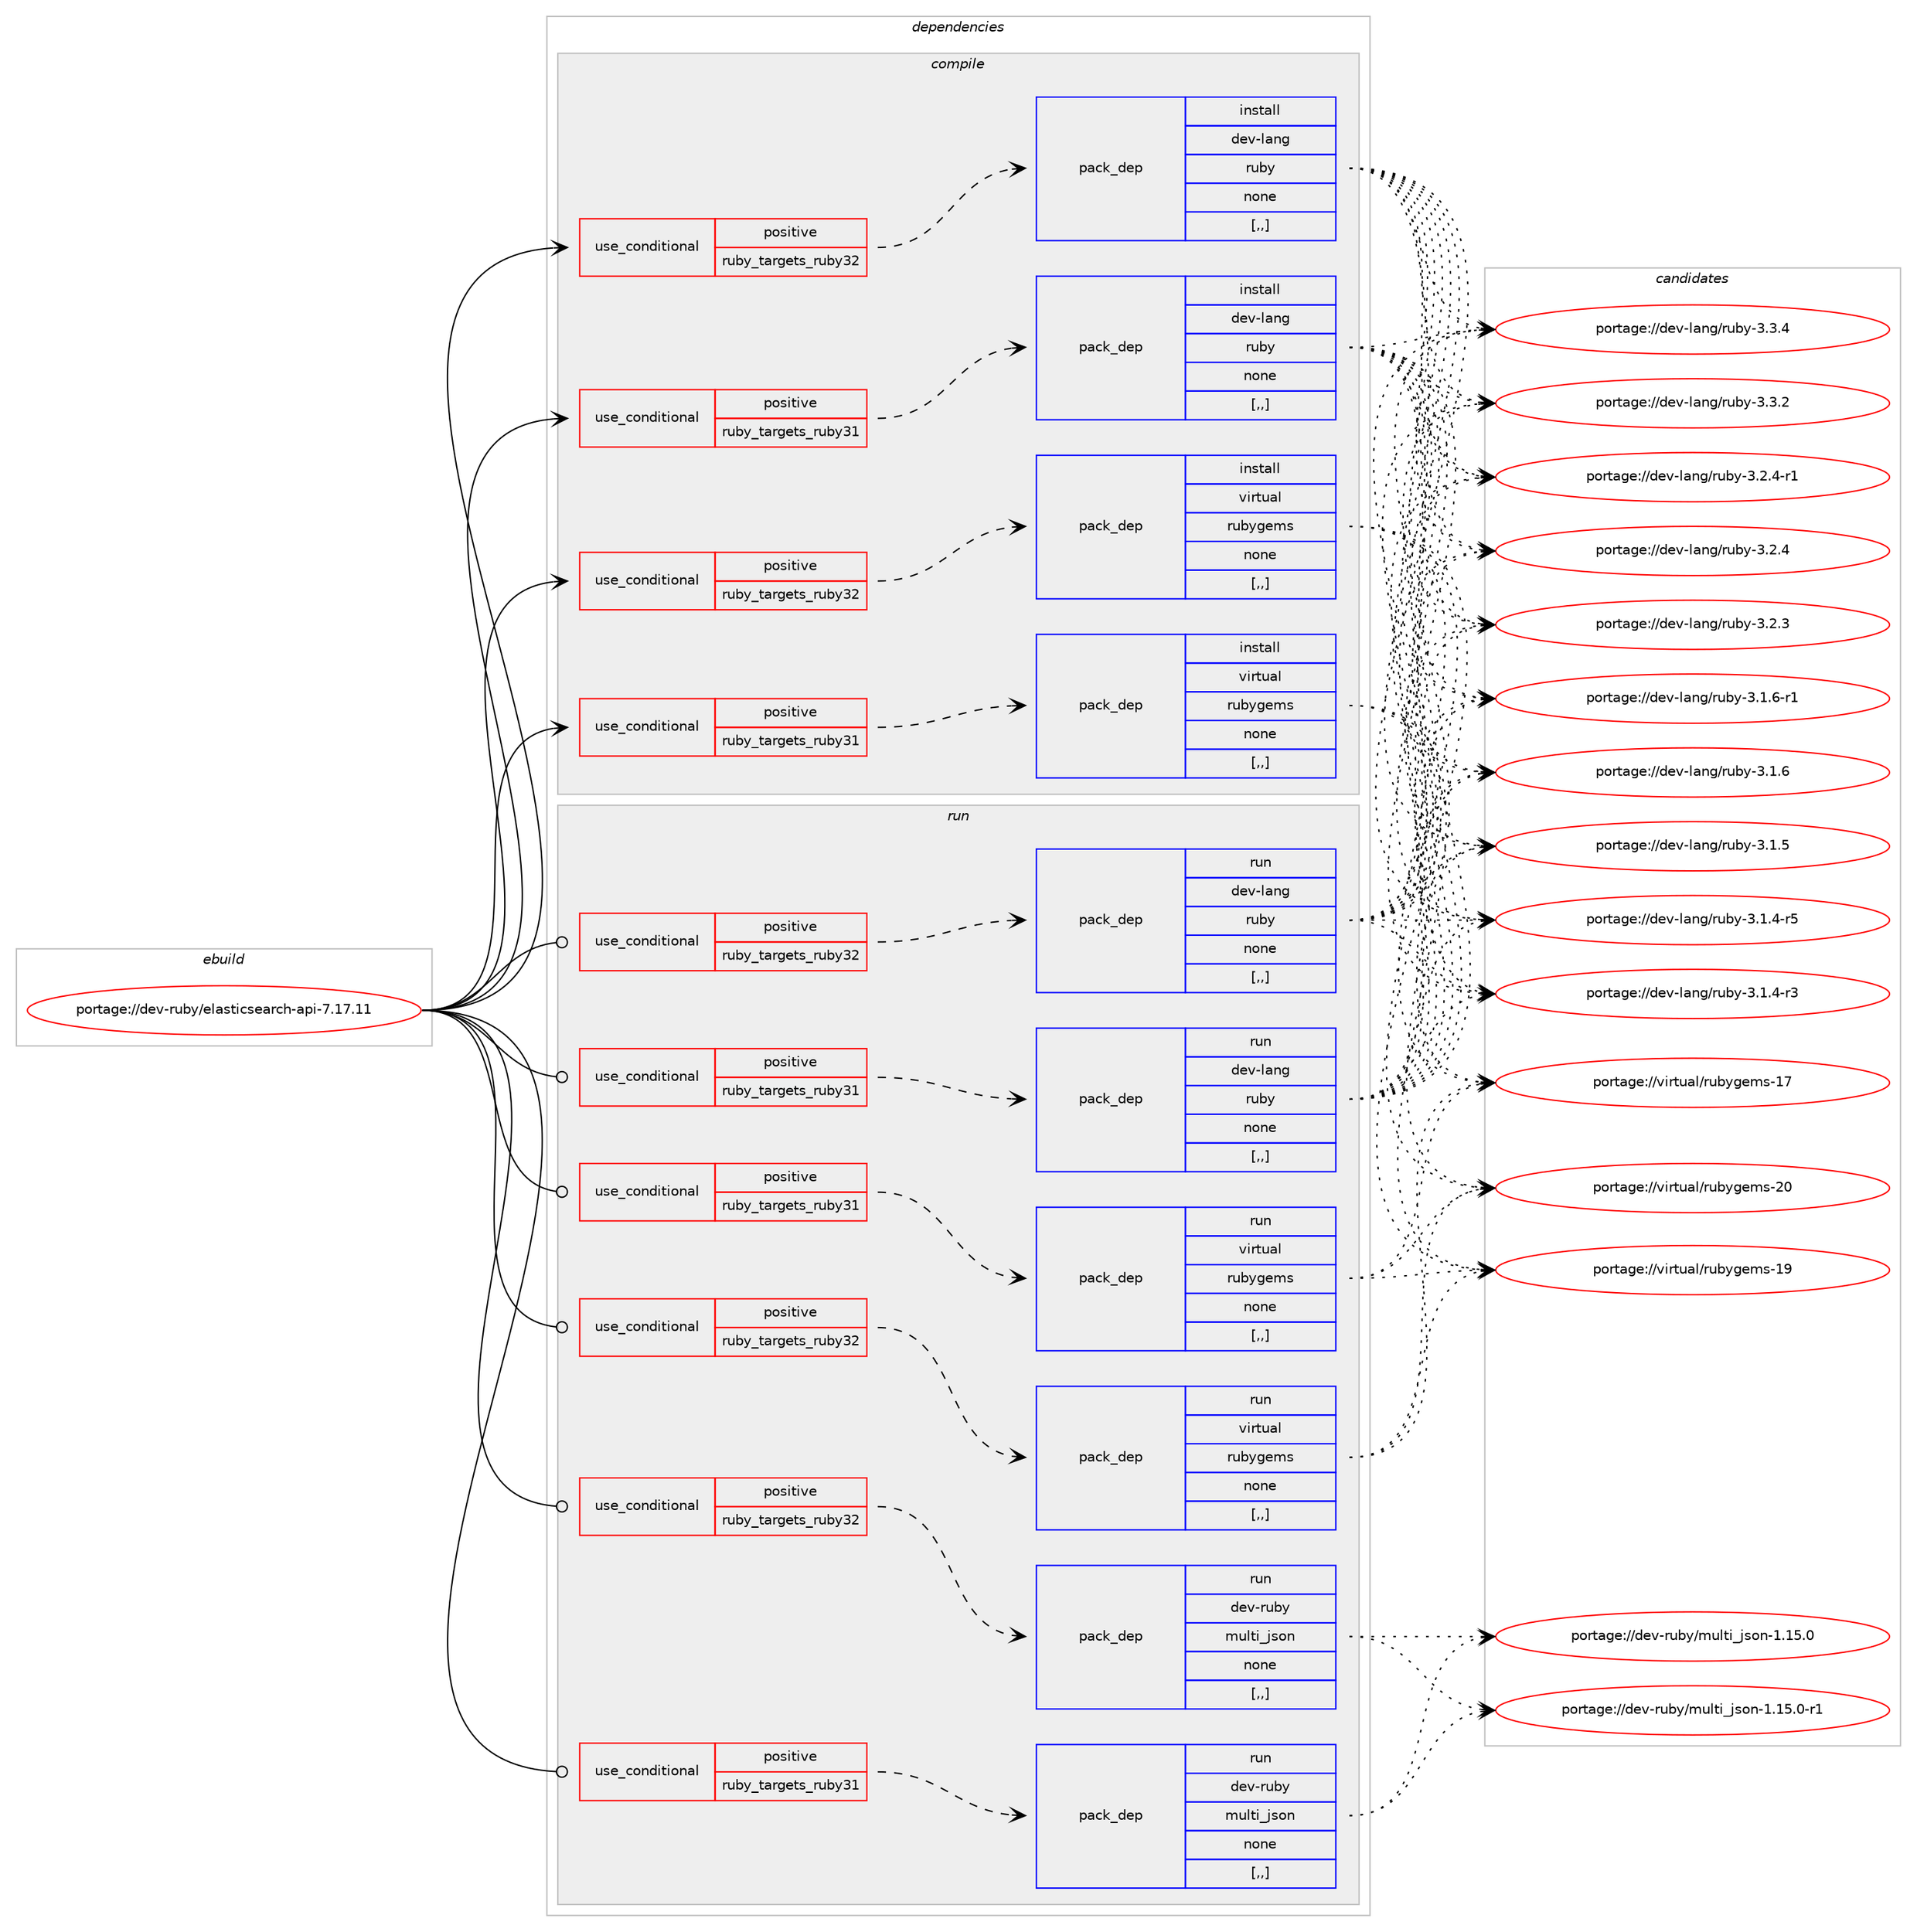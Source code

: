 digraph prolog {

# *************
# Graph options
# *************

newrank=true;
concentrate=true;
compound=true;
graph [rankdir=LR,fontname=Helvetica,fontsize=10,ranksep=1.5];#, ranksep=2.5, nodesep=0.2];
edge  [arrowhead=vee];
node  [fontname=Helvetica,fontsize=10];

# **********
# The ebuild
# **********

subgraph cluster_leftcol {
color=gray;
label=<<i>ebuild</i>>;
id [label="portage://dev-ruby/elasticsearch-api-7.17.11", color=red, width=4, href="../dev-ruby/elasticsearch-api-7.17.11.svg"];
}

# ****************
# The dependencies
# ****************

subgraph cluster_midcol {
color=gray;
label=<<i>dependencies</i>>;
subgraph cluster_compile {
fillcolor="#eeeeee";
style=filled;
label=<<i>compile</i>>;
subgraph cond47017 {
dependency182043 [label=<<TABLE BORDER="0" CELLBORDER="1" CELLSPACING="0" CELLPADDING="4"><TR><TD ROWSPAN="3" CELLPADDING="10">use_conditional</TD></TR><TR><TD>positive</TD></TR><TR><TD>ruby_targets_ruby31</TD></TR></TABLE>>, shape=none, color=red];
subgraph pack133717 {
dependency182044 [label=<<TABLE BORDER="0" CELLBORDER="1" CELLSPACING="0" CELLPADDING="4" WIDTH="220"><TR><TD ROWSPAN="6" CELLPADDING="30">pack_dep</TD></TR><TR><TD WIDTH="110">install</TD></TR><TR><TD>dev-lang</TD></TR><TR><TD>ruby</TD></TR><TR><TD>none</TD></TR><TR><TD>[,,]</TD></TR></TABLE>>, shape=none, color=blue];
}
dependency182043:e -> dependency182044:w [weight=20,style="dashed",arrowhead="vee"];
}
id:e -> dependency182043:w [weight=20,style="solid",arrowhead="vee"];
subgraph cond47018 {
dependency182045 [label=<<TABLE BORDER="0" CELLBORDER="1" CELLSPACING="0" CELLPADDING="4"><TR><TD ROWSPAN="3" CELLPADDING="10">use_conditional</TD></TR><TR><TD>positive</TD></TR><TR><TD>ruby_targets_ruby31</TD></TR></TABLE>>, shape=none, color=red];
subgraph pack133718 {
dependency182046 [label=<<TABLE BORDER="0" CELLBORDER="1" CELLSPACING="0" CELLPADDING="4" WIDTH="220"><TR><TD ROWSPAN="6" CELLPADDING="30">pack_dep</TD></TR><TR><TD WIDTH="110">install</TD></TR><TR><TD>virtual</TD></TR><TR><TD>rubygems</TD></TR><TR><TD>none</TD></TR><TR><TD>[,,]</TD></TR></TABLE>>, shape=none, color=blue];
}
dependency182045:e -> dependency182046:w [weight=20,style="dashed",arrowhead="vee"];
}
id:e -> dependency182045:w [weight=20,style="solid",arrowhead="vee"];
subgraph cond47019 {
dependency182047 [label=<<TABLE BORDER="0" CELLBORDER="1" CELLSPACING="0" CELLPADDING="4"><TR><TD ROWSPAN="3" CELLPADDING="10">use_conditional</TD></TR><TR><TD>positive</TD></TR><TR><TD>ruby_targets_ruby32</TD></TR></TABLE>>, shape=none, color=red];
subgraph pack133719 {
dependency182048 [label=<<TABLE BORDER="0" CELLBORDER="1" CELLSPACING="0" CELLPADDING="4" WIDTH="220"><TR><TD ROWSPAN="6" CELLPADDING="30">pack_dep</TD></TR><TR><TD WIDTH="110">install</TD></TR><TR><TD>dev-lang</TD></TR><TR><TD>ruby</TD></TR><TR><TD>none</TD></TR><TR><TD>[,,]</TD></TR></TABLE>>, shape=none, color=blue];
}
dependency182047:e -> dependency182048:w [weight=20,style="dashed",arrowhead="vee"];
}
id:e -> dependency182047:w [weight=20,style="solid",arrowhead="vee"];
subgraph cond47020 {
dependency182049 [label=<<TABLE BORDER="0" CELLBORDER="1" CELLSPACING="0" CELLPADDING="4"><TR><TD ROWSPAN="3" CELLPADDING="10">use_conditional</TD></TR><TR><TD>positive</TD></TR><TR><TD>ruby_targets_ruby32</TD></TR></TABLE>>, shape=none, color=red];
subgraph pack133720 {
dependency182050 [label=<<TABLE BORDER="0" CELLBORDER="1" CELLSPACING="0" CELLPADDING="4" WIDTH="220"><TR><TD ROWSPAN="6" CELLPADDING="30">pack_dep</TD></TR><TR><TD WIDTH="110">install</TD></TR><TR><TD>virtual</TD></TR><TR><TD>rubygems</TD></TR><TR><TD>none</TD></TR><TR><TD>[,,]</TD></TR></TABLE>>, shape=none, color=blue];
}
dependency182049:e -> dependency182050:w [weight=20,style="dashed",arrowhead="vee"];
}
id:e -> dependency182049:w [weight=20,style="solid",arrowhead="vee"];
}
subgraph cluster_compileandrun {
fillcolor="#eeeeee";
style=filled;
label=<<i>compile and run</i>>;
}
subgraph cluster_run {
fillcolor="#eeeeee";
style=filled;
label=<<i>run</i>>;
subgraph cond47021 {
dependency182051 [label=<<TABLE BORDER="0" CELLBORDER="1" CELLSPACING="0" CELLPADDING="4"><TR><TD ROWSPAN="3" CELLPADDING="10">use_conditional</TD></TR><TR><TD>positive</TD></TR><TR><TD>ruby_targets_ruby31</TD></TR></TABLE>>, shape=none, color=red];
subgraph pack133721 {
dependency182052 [label=<<TABLE BORDER="0" CELLBORDER="1" CELLSPACING="0" CELLPADDING="4" WIDTH="220"><TR><TD ROWSPAN="6" CELLPADDING="30">pack_dep</TD></TR><TR><TD WIDTH="110">run</TD></TR><TR><TD>dev-lang</TD></TR><TR><TD>ruby</TD></TR><TR><TD>none</TD></TR><TR><TD>[,,]</TD></TR></TABLE>>, shape=none, color=blue];
}
dependency182051:e -> dependency182052:w [weight=20,style="dashed",arrowhead="vee"];
}
id:e -> dependency182051:w [weight=20,style="solid",arrowhead="odot"];
subgraph cond47022 {
dependency182053 [label=<<TABLE BORDER="0" CELLBORDER="1" CELLSPACING="0" CELLPADDING="4"><TR><TD ROWSPAN="3" CELLPADDING="10">use_conditional</TD></TR><TR><TD>positive</TD></TR><TR><TD>ruby_targets_ruby31</TD></TR></TABLE>>, shape=none, color=red];
subgraph pack133722 {
dependency182054 [label=<<TABLE BORDER="0" CELLBORDER="1" CELLSPACING="0" CELLPADDING="4" WIDTH="220"><TR><TD ROWSPAN="6" CELLPADDING="30">pack_dep</TD></TR><TR><TD WIDTH="110">run</TD></TR><TR><TD>dev-ruby</TD></TR><TR><TD>multi_json</TD></TR><TR><TD>none</TD></TR><TR><TD>[,,]</TD></TR></TABLE>>, shape=none, color=blue];
}
dependency182053:e -> dependency182054:w [weight=20,style="dashed",arrowhead="vee"];
}
id:e -> dependency182053:w [weight=20,style="solid",arrowhead="odot"];
subgraph cond47023 {
dependency182055 [label=<<TABLE BORDER="0" CELLBORDER="1" CELLSPACING="0" CELLPADDING="4"><TR><TD ROWSPAN="3" CELLPADDING="10">use_conditional</TD></TR><TR><TD>positive</TD></TR><TR><TD>ruby_targets_ruby31</TD></TR></TABLE>>, shape=none, color=red];
subgraph pack133723 {
dependency182056 [label=<<TABLE BORDER="0" CELLBORDER="1" CELLSPACING="0" CELLPADDING="4" WIDTH="220"><TR><TD ROWSPAN="6" CELLPADDING="30">pack_dep</TD></TR><TR><TD WIDTH="110">run</TD></TR><TR><TD>virtual</TD></TR><TR><TD>rubygems</TD></TR><TR><TD>none</TD></TR><TR><TD>[,,]</TD></TR></TABLE>>, shape=none, color=blue];
}
dependency182055:e -> dependency182056:w [weight=20,style="dashed",arrowhead="vee"];
}
id:e -> dependency182055:w [weight=20,style="solid",arrowhead="odot"];
subgraph cond47024 {
dependency182057 [label=<<TABLE BORDER="0" CELLBORDER="1" CELLSPACING="0" CELLPADDING="4"><TR><TD ROWSPAN="3" CELLPADDING="10">use_conditional</TD></TR><TR><TD>positive</TD></TR><TR><TD>ruby_targets_ruby32</TD></TR></TABLE>>, shape=none, color=red];
subgraph pack133724 {
dependency182058 [label=<<TABLE BORDER="0" CELLBORDER="1" CELLSPACING="0" CELLPADDING="4" WIDTH="220"><TR><TD ROWSPAN="6" CELLPADDING="30">pack_dep</TD></TR><TR><TD WIDTH="110">run</TD></TR><TR><TD>dev-lang</TD></TR><TR><TD>ruby</TD></TR><TR><TD>none</TD></TR><TR><TD>[,,]</TD></TR></TABLE>>, shape=none, color=blue];
}
dependency182057:e -> dependency182058:w [weight=20,style="dashed",arrowhead="vee"];
}
id:e -> dependency182057:w [weight=20,style="solid",arrowhead="odot"];
subgraph cond47025 {
dependency182059 [label=<<TABLE BORDER="0" CELLBORDER="1" CELLSPACING="0" CELLPADDING="4"><TR><TD ROWSPAN="3" CELLPADDING="10">use_conditional</TD></TR><TR><TD>positive</TD></TR><TR><TD>ruby_targets_ruby32</TD></TR></TABLE>>, shape=none, color=red];
subgraph pack133725 {
dependency182060 [label=<<TABLE BORDER="0" CELLBORDER="1" CELLSPACING="0" CELLPADDING="4" WIDTH="220"><TR><TD ROWSPAN="6" CELLPADDING="30">pack_dep</TD></TR><TR><TD WIDTH="110">run</TD></TR><TR><TD>dev-ruby</TD></TR><TR><TD>multi_json</TD></TR><TR><TD>none</TD></TR><TR><TD>[,,]</TD></TR></TABLE>>, shape=none, color=blue];
}
dependency182059:e -> dependency182060:w [weight=20,style="dashed",arrowhead="vee"];
}
id:e -> dependency182059:w [weight=20,style="solid",arrowhead="odot"];
subgraph cond47026 {
dependency182061 [label=<<TABLE BORDER="0" CELLBORDER="1" CELLSPACING="0" CELLPADDING="4"><TR><TD ROWSPAN="3" CELLPADDING="10">use_conditional</TD></TR><TR><TD>positive</TD></TR><TR><TD>ruby_targets_ruby32</TD></TR></TABLE>>, shape=none, color=red];
subgraph pack133726 {
dependency182062 [label=<<TABLE BORDER="0" CELLBORDER="1" CELLSPACING="0" CELLPADDING="4" WIDTH="220"><TR><TD ROWSPAN="6" CELLPADDING="30">pack_dep</TD></TR><TR><TD WIDTH="110">run</TD></TR><TR><TD>virtual</TD></TR><TR><TD>rubygems</TD></TR><TR><TD>none</TD></TR><TR><TD>[,,]</TD></TR></TABLE>>, shape=none, color=blue];
}
dependency182061:e -> dependency182062:w [weight=20,style="dashed",arrowhead="vee"];
}
id:e -> dependency182061:w [weight=20,style="solid",arrowhead="odot"];
}
}

# **************
# The candidates
# **************

subgraph cluster_choices {
rank=same;
color=gray;
label=<<i>candidates</i>>;

subgraph choice133717 {
color=black;
nodesep=1;
choice10010111845108971101034711411798121455146514652 [label="portage://dev-lang/ruby-3.3.4", color=red, width=4,href="../dev-lang/ruby-3.3.4.svg"];
choice10010111845108971101034711411798121455146514650 [label="portage://dev-lang/ruby-3.3.2", color=red, width=4,href="../dev-lang/ruby-3.3.2.svg"];
choice100101118451089711010347114117981214551465046524511449 [label="portage://dev-lang/ruby-3.2.4-r1", color=red, width=4,href="../dev-lang/ruby-3.2.4-r1.svg"];
choice10010111845108971101034711411798121455146504652 [label="portage://dev-lang/ruby-3.2.4", color=red, width=4,href="../dev-lang/ruby-3.2.4.svg"];
choice10010111845108971101034711411798121455146504651 [label="portage://dev-lang/ruby-3.2.3", color=red, width=4,href="../dev-lang/ruby-3.2.3.svg"];
choice100101118451089711010347114117981214551464946544511449 [label="portage://dev-lang/ruby-3.1.6-r1", color=red, width=4,href="../dev-lang/ruby-3.1.6-r1.svg"];
choice10010111845108971101034711411798121455146494654 [label="portage://dev-lang/ruby-3.1.6", color=red, width=4,href="../dev-lang/ruby-3.1.6.svg"];
choice10010111845108971101034711411798121455146494653 [label="portage://dev-lang/ruby-3.1.5", color=red, width=4,href="../dev-lang/ruby-3.1.5.svg"];
choice100101118451089711010347114117981214551464946524511453 [label="portage://dev-lang/ruby-3.1.4-r5", color=red, width=4,href="../dev-lang/ruby-3.1.4-r5.svg"];
choice100101118451089711010347114117981214551464946524511451 [label="portage://dev-lang/ruby-3.1.4-r3", color=red, width=4,href="../dev-lang/ruby-3.1.4-r3.svg"];
dependency182044:e -> choice10010111845108971101034711411798121455146514652:w [style=dotted,weight="100"];
dependency182044:e -> choice10010111845108971101034711411798121455146514650:w [style=dotted,weight="100"];
dependency182044:e -> choice100101118451089711010347114117981214551465046524511449:w [style=dotted,weight="100"];
dependency182044:e -> choice10010111845108971101034711411798121455146504652:w [style=dotted,weight="100"];
dependency182044:e -> choice10010111845108971101034711411798121455146504651:w [style=dotted,weight="100"];
dependency182044:e -> choice100101118451089711010347114117981214551464946544511449:w [style=dotted,weight="100"];
dependency182044:e -> choice10010111845108971101034711411798121455146494654:w [style=dotted,weight="100"];
dependency182044:e -> choice10010111845108971101034711411798121455146494653:w [style=dotted,weight="100"];
dependency182044:e -> choice100101118451089711010347114117981214551464946524511453:w [style=dotted,weight="100"];
dependency182044:e -> choice100101118451089711010347114117981214551464946524511451:w [style=dotted,weight="100"];
}
subgraph choice133718 {
color=black;
nodesep=1;
choice118105114116117971084711411798121103101109115455048 [label="portage://virtual/rubygems-20", color=red, width=4,href="../virtual/rubygems-20.svg"];
choice118105114116117971084711411798121103101109115454957 [label="portage://virtual/rubygems-19", color=red, width=4,href="../virtual/rubygems-19.svg"];
choice118105114116117971084711411798121103101109115454955 [label="portage://virtual/rubygems-17", color=red, width=4,href="../virtual/rubygems-17.svg"];
dependency182046:e -> choice118105114116117971084711411798121103101109115455048:w [style=dotted,weight="100"];
dependency182046:e -> choice118105114116117971084711411798121103101109115454957:w [style=dotted,weight="100"];
dependency182046:e -> choice118105114116117971084711411798121103101109115454955:w [style=dotted,weight="100"];
}
subgraph choice133719 {
color=black;
nodesep=1;
choice10010111845108971101034711411798121455146514652 [label="portage://dev-lang/ruby-3.3.4", color=red, width=4,href="../dev-lang/ruby-3.3.4.svg"];
choice10010111845108971101034711411798121455146514650 [label="portage://dev-lang/ruby-3.3.2", color=red, width=4,href="../dev-lang/ruby-3.3.2.svg"];
choice100101118451089711010347114117981214551465046524511449 [label="portage://dev-lang/ruby-3.2.4-r1", color=red, width=4,href="../dev-lang/ruby-3.2.4-r1.svg"];
choice10010111845108971101034711411798121455146504652 [label="portage://dev-lang/ruby-3.2.4", color=red, width=4,href="../dev-lang/ruby-3.2.4.svg"];
choice10010111845108971101034711411798121455146504651 [label="portage://dev-lang/ruby-3.2.3", color=red, width=4,href="../dev-lang/ruby-3.2.3.svg"];
choice100101118451089711010347114117981214551464946544511449 [label="portage://dev-lang/ruby-3.1.6-r1", color=red, width=4,href="../dev-lang/ruby-3.1.6-r1.svg"];
choice10010111845108971101034711411798121455146494654 [label="portage://dev-lang/ruby-3.1.6", color=red, width=4,href="../dev-lang/ruby-3.1.6.svg"];
choice10010111845108971101034711411798121455146494653 [label="portage://dev-lang/ruby-3.1.5", color=red, width=4,href="../dev-lang/ruby-3.1.5.svg"];
choice100101118451089711010347114117981214551464946524511453 [label="portage://dev-lang/ruby-3.1.4-r5", color=red, width=4,href="../dev-lang/ruby-3.1.4-r5.svg"];
choice100101118451089711010347114117981214551464946524511451 [label="portage://dev-lang/ruby-3.1.4-r3", color=red, width=4,href="../dev-lang/ruby-3.1.4-r3.svg"];
dependency182048:e -> choice10010111845108971101034711411798121455146514652:w [style=dotted,weight="100"];
dependency182048:e -> choice10010111845108971101034711411798121455146514650:w [style=dotted,weight="100"];
dependency182048:e -> choice100101118451089711010347114117981214551465046524511449:w [style=dotted,weight="100"];
dependency182048:e -> choice10010111845108971101034711411798121455146504652:w [style=dotted,weight="100"];
dependency182048:e -> choice10010111845108971101034711411798121455146504651:w [style=dotted,weight="100"];
dependency182048:e -> choice100101118451089711010347114117981214551464946544511449:w [style=dotted,weight="100"];
dependency182048:e -> choice10010111845108971101034711411798121455146494654:w [style=dotted,weight="100"];
dependency182048:e -> choice10010111845108971101034711411798121455146494653:w [style=dotted,weight="100"];
dependency182048:e -> choice100101118451089711010347114117981214551464946524511453:w [style=dotted,weight="100"];
dependency182048:e -> choice100101118451089711010347114117981214551464946524511451:w [style=dotted,weight="100"];
}
subgraph choice133720 {
color=black;
nodesep=1;
choice118105114116117971084711411798121103101109115455048 [label="portage://virtual/rubygems-20", color=red, width=4,href="../virtual/rubygems-20.svg"];
choice118105114116117971084711411798121103101109115454957 [label="portage://virtual/rubygems-19", color=red, width=4,href="../virtual/rubygems-19.svg"];
choice118105114116117971084711411798121103101109115454955 [label="portage://virtual/rubygems-17", color=red, width=4,href="../virtual/rubygems-17.svg"];
dependency182050:e -> choice118105114116117971084711411798121103101109115455048:w [style=dotted,weight="100"];
dependency182050:e -> choice118105114116117971084711411798121103101109115454957:w [style=dotted,weight="100"];
dependency182050:e -> choice118105114116117971084711411798121103101109115454955:w [style=dotted,weight="100"];
}
subgraph choice133721 {
color=black;
nodesep=1;
choice10010111845108971101034711411798121455146514652 [label="portage://dev-lang/ruby-3.3.4", color=red, width=4,href="../dev-lang/ruby-3.3.4.svg"];
choice10010111845108971101034711411798121455146514650 [label="portage://dev-lang/ruby-3.3.2", color=red, width=4,href="../dev-lang/ruby-3.3.2.svg"];
choice100101118451089711010347114117981214551465046524511449 [label="portage://dev-lang/ruby-3.2.4-r1", color=red, width=4,href="../dev-lang/ruby-3.2.4-r1.svg"];
choice10010111845108971101034711411798121455146504652 [label="portage://dev-lang/ruby-3.2.4", color=red, width=4,href="../dev-lang/ruby-3.2.4.svg"];
choice10010111845108971101034711411798121455146504651 [label="portage://dev-lang/ruby-3.2.3", color=red, width=4,href="../dev-lang/ruby-3.2.3.svg"];
choice100101118451089711010347114117981214551464946544511449 [label="portage://dev-lang/ruby-3.1.6-r1", color=red, width=4,href="../dev-lang/ruby-3.1.6-r1.svg"];
choice10010111845108971101034711411798121455146494654 [label="portage://dev-lang/ruby-3.1.6", color=red, width=4,href="../dev-lang/ruby-3.1.6.svg"];
choice10010111845108971101034711411798121455146494653 [label="portage://dev-lang/ruby-3.1.5", color=red, width=4,href="../dev-lang/ruby-3.1.5.svg"];
choice100101118451089711010347114117981214551464946524511453 [label="portage://dev-lang/ruby-3.1.4-r5", color=red, width=4,href="../dev-lang/ruby-3.1.4-r5.svg"];
choice100101118451089711010347114117981214551464946524511451 [label="portage://dev-lang/ruby-3.1.4-r3", color=red, width=4,href="../dev-lang/ruby-3.1.4-r3.svg"];
dependency182052:e -> choice10010111845108971101034711411798121455146514652:w [style=dotted,weight="100"];
dependency182052:e -> choice10010111845108971101034711411798121455146514650:w [style=dotted,weight="100"];
dependency182052:e -> choice100101118451089711010347114117981214551465046524511449:w [style=dotted,weight="100"];
dependency182052:e -> choice10010111845108971101034711411798121455146504652:w [style=dotted,weight="100"];
dependency182052:e -> choice10010111845108971101034711411798121455146504651:w [style=dotted,weight="100"];
dependency182052:e -> choice100101118451089711010347114117981214551464946544511449:w [style=dotted,weight="100"];
dependency182052:e -> choice10010111845108971101034711411798121455146494654:w [style=dotted,weight="100"];
dependency182052:e -> choice10010111845108971101034711411798121455146494653:w [style=dotted,weight="100"];
dependency182052:e -> choice100101118451089711010347114117981214551464946524511453:w [style=dotted,weight="100"];
dependency182052:e -> choice100101118451089711010347114117981214551464946524511451:w [style=dotted,weight="100"];
}
subgraph choice133722 {
color=black;
nodesep=1;
choice10010111845114117981214710911710811610595106115111110454946495346484511449 [label="portage://dev-ruby/multi_json-1.15.0-r1", color=red, width=4,href="../dev-ruby/multi_json-1.15.0-r1.svg"];
choice1001011184511411798121471091171081161059510611511111045494649534648 [label="portage://dev-ruby/multi_json-1.15.0", color=red, width=4,href="../dev-ruby/multi_json-1.15.0.svg"];
dependency182054:e -> choice10010111845114117981214710911710811610595106115111110454946495346484511449:w [style=dotted,weight="100"];
dependency182054:e -> choice1001011184511411798121471091171081161059510611511111045494649534648:w [style=dotted,weight="100"];
}
subgraph choice133723 {
color=black;
nodesep=1;
choice118105114116117971084711411798121103101109115455048 [label="portage://virtual/rubygems-20", color=red, width=4,href="../virtual/rubygems-20.svg"];
choice118105114116117971084711411798121103101109115454957 [label="portage://virtual/rubygems-19", color=red, width=4,href="../virtual/rubygems-19.svg"];
choice118105114116117971084711411798121103101109115454955 [label="portage://virtual/rubygems-17", color=red, width=4,href="../virtual/rubygems-17.svg"];
dependency182056:e -> choice118105114116117971084711411798121103101109115455048:w [style=dotted,weight="100"];
dependency182056:e -> choice118105114116117971084711411798121103101109115454957:w [style=dotted,weight="100"];
dependency182056:e -> choice118105114116117971084711411798121103101109115454955:w [style=dotted,weight="100"];
}
subgraph choice133724 {
color=black;
nodesep=1;
choice10010111845108971101034711411798121455146514652 [label="portage://dev-lang/ruby-3.3.4", color=red, width=4,href="../dev-lang/ruby-3.3.4.svg"];
choice10010111845108971101034711411798121455146514650 [label="portage://dev-lang/ruby-3.3.2", color=red, width=4,href="../dev-lang/ruby-3.3.2.svg"];
choice100101118451089711010347114117981214551465046524511449 [label="portage://dev-lang/ruby-3.2.4-r1", color=red, width=4,href="../dev-lang/ruby-3.2.4-r1.svg"];
choice10010111845108971101034711411798121455146504652 [label="portage://dev-lang/ruby-3.2.4", color=red, width=4,href="../dev-lang/ruby-3.2.4.svg"];
choice10010111845108971101034711411798121455146504651 [label="portage://dev-lang/ruby-3.2.3", color=red, width=4,href="../dev-lang/ruby-3.2.3.svg"];
choice100101118451089711010347114117981214551464946544511449 [label="portage://dev-lang/ruby-3.1.6-r1", color=red, width=4,href="../dev-lang/ruby-3.1.6-r1.svg"];
choice10010111845108971101034711411798121455146494654 [label="portage://dev-lang/ruby-3.1.6", color=red, width=4,href="../dev-lang/ruby-3.1.6.svg"];
choice10010111845108971101034711411798121455146494653 [label="portage://dev-lang/ruby-3.1.5", color=red, width=4,href="../dev-lang/ruby-3.1.5.svg"];
choice100101118451089711010347114117981214551464946524511453 [label="portage://dev-lang/ruby-3.1.4-r5", color=red, width=4,href="../dev-lang/ruby-3.1.4-r5.svg"];
choice100101118451089711010347114117981214551464946524511451 [label="portage://dev-lang/ruby-3.1.4-r3", color=red, width=4,href="../dev-lang/ruby-3.1.4-r3.svg"];
dependency182058:e -> choice10010111845108971101034711411798121455146514652:w [style=dotted,weight="100"];
dependency182058:e -> choice10010111845108971101034711411798121455146514650:w [style=dotted,weight="100"];
dependency182058:e -> choice100101118451089711010347114117981214551465046524511449:w [style=dotted,weight="100"];
dependency182058:e -> choice10010111845108971101034711411798121455146504652:w [style=dotted,weight="100"];
dependency182058:e -> choice10010111845108971101034711411798121455146504651:w [style=dotted,weight="100"];
dependency182058:e -> choice100101118451089711010347114117981214551464946544511449:w [style=dotted,weight="100"];
dependency182058:e -> choice10010111845108971101034711411798121455146494654:w [style=dotted,weight="100"];
dependency182058:e -> choice10010111845108971101034711411798121455146494653:w [style=dotted,weight="100"];
dependency182058:e -> choice100101118451089711010347114117981214551464946524511453:w [style=dotted,weight="100"];
dependency182058:e -> choice100101118451089711010347114117981214551464946524511451:w [style=dotted,weight="100"];
}
subgraph choice133725 {
color=black;
nodesep=1;
choice10010111845114117981214710911710811610595106115111110454946495346484511449 [label="portage://dev-ruby/multi_json-1.15.0-r1", color=red, width=4,href="../dev-ruby/multi_json-1.15.0-r1.svg"];
choice1001011184511411798121471091171081161059510611511111045494649534648 [label="portage://dev-ruby/multi_json-1.15.0", color=red, width=4,href="../dev-ruby/multi_json-1.15.0.svg"];
dependency182060:e -> choice10010111845114117981214710911710811610595106115111110454946495346484511449:w [style=dotted,weight="100"];
dependency182060:e -> choice1001011184511411798121471091171081161059510611511111045494649534648:w [style=dotted,weight="100"];
}
subgraph choice133726 {
color=black;
nodesep=1;
choice118105114116117971084711411798121103101109115455048 [label="portage://virtual/rubygems-20", color=red, width=4,href="../virtual/rubygems-20.svg"];
choice118105114116117971084711411798121103101109115454957 [label="portage://virtual/rubygems-19", color=red, width=4,href="../virtual/rubygems-19.svg"];
choice118105114116117971084711411798121103101109115454955 [label="portage://virtual/rubygems-17", color=red, width=4,href="../virtual/rubygems-17.svg"];
dependency182062:e -> choice118105114116117971084711411798121103101109115455048:w [style=dotted,weight="100"];
dependency182062:e -> choice118105114116117971084711411798121103101109115454957:w [style=dotted,weight="100"];
dependency182062:e -> choice118105114116117971084711411798121103101109115454955:w [style=dotted,weight="100"];
}
}

}
